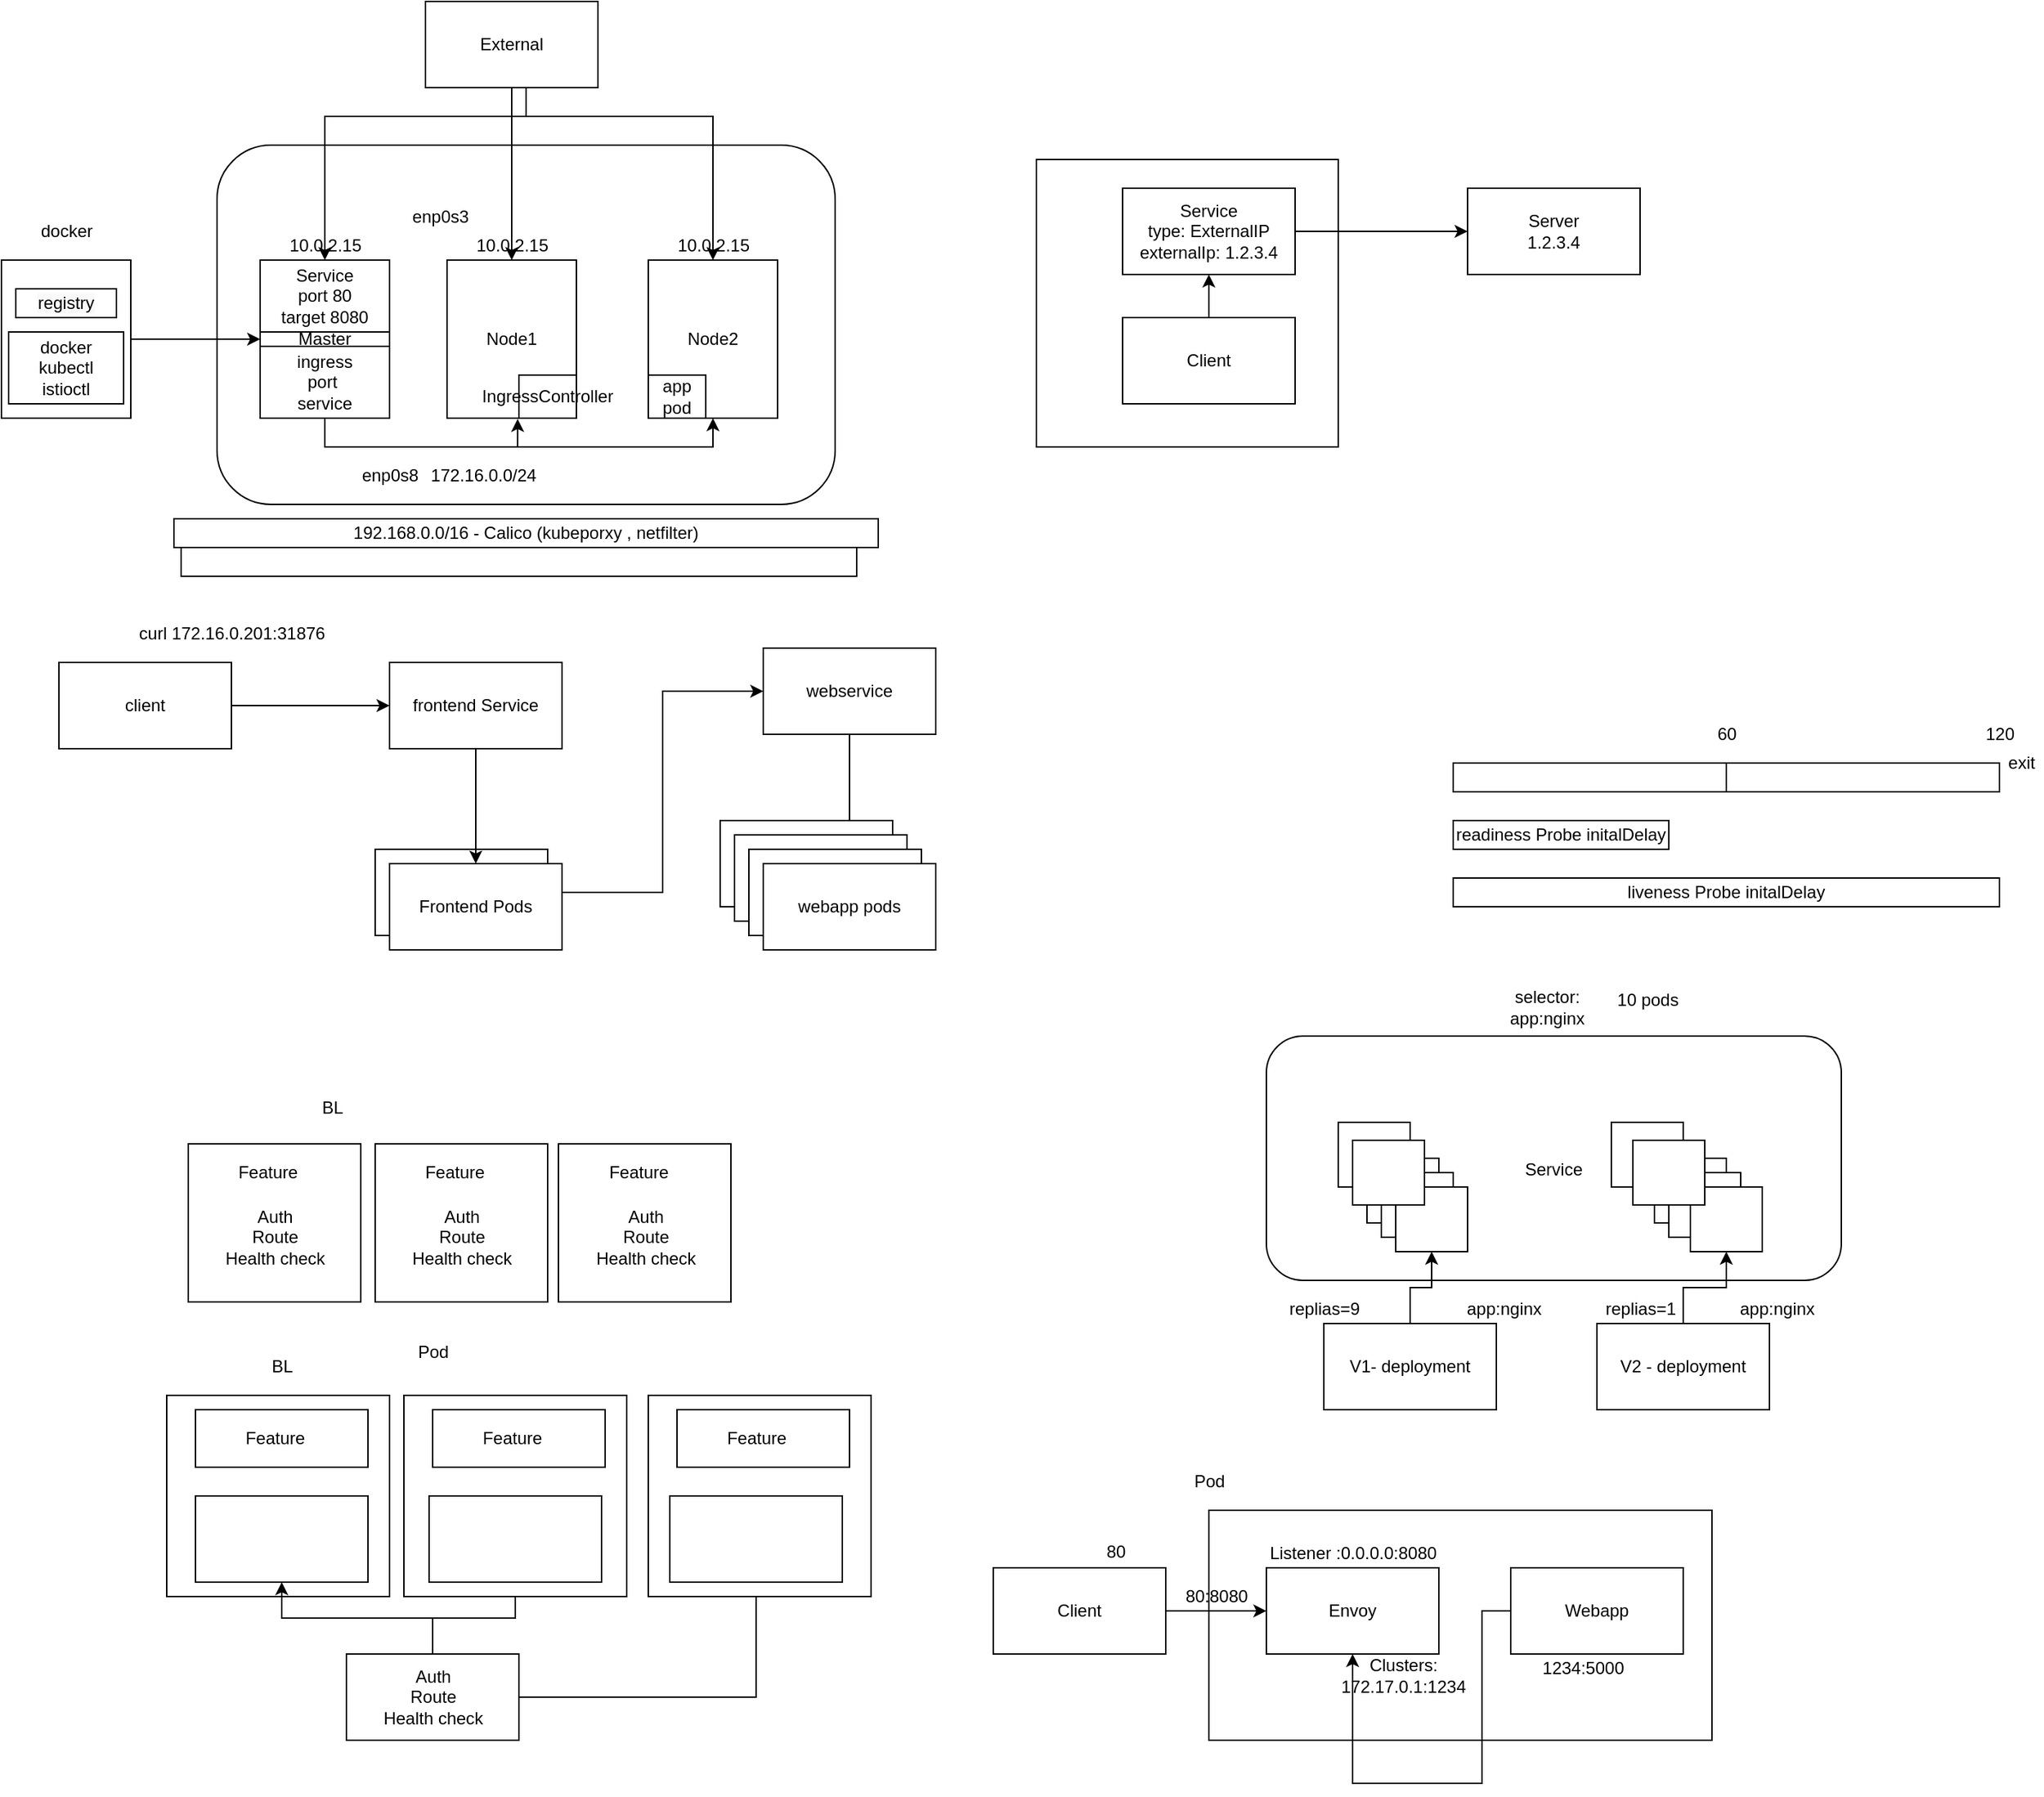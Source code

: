 <mxfile version="14.8.0" type="device"><diagram id="nAO2XKjNfVXzollN8mBL" name="Page-1"><mxGraphModel dx="1741" dy="794" grid="1" gridSize="10" guides="1" tooltips="1" connect="1" arrows="1" fold="1" page="1" pageScale="1" pageWidth="827" pageHeight="1169" math="0" shadow="0"><root><mxCell id="0"/><mxCell id="1" parent="0"/><mxCell id="cYkChyauv2y78i3hUmac-108" value="" style="whiteSpace=wrap;html=1;" vertex="1" parent="1"><mxGeometry x="840" y="1150" width="350" height="160" as="geometry"/></mxCell><mxCell id="cYkChyauv2y78i3hUmac-95" value="&lt;br&gt;Service" style="rounded=1;whiteSpace=wrap;html=1;" vertex="1" parent="1"><mxGeometry x="880" y="820" width="400" height="170" as="geometry"/></mxCell><mxCell id="cYkChyauv2y78i3hUmac-65" value="" style="whiteSpace=wrap;html=1;" vertex="1" parent="1"><mxGeometry x="115" y="1070" width="155" height="140" as="geometry"/></mxCell><mxCell id="cYkChyauv2y78i3hUmac-80" style="edgeStyle=orthogonalEdgeStyle;rounded=0;orthogonalLoop=1;jettySize=auto;html=1;" edge="1" parent="1" source="cYkChyauv2y78i3hUmac-64" target="cYkChyauv2y78i3hUmac-79"><mxGeometry relative="1" as="geometry"/></mxCell><mxCell id="cYkChyauv2y78i3hUmac-82" style="edgeStyle=orthogonalEdgeStyle;rounded=0;orthogonalLoop=1;jettySize=auto;html=1;" edge="1" parent="1" source="cYkChyauv2y78i3hUmac-64" target="cYkChyauv2y78i3hUmac-81"><mxGeometry relative="1" as="geometry"/></mxCell><mxCell id="cYkChyauv2y78i3hUmac-84" style="edgeStyle=orthogonalEdgeStyle;rounded=0;orthogonalLoop=1;jettySize=auto;html=1;" edge="1" parent="1" source="cYkChyauv2y78i3hUmac-64" target="cYkChyauv2y78i3hUmac-83"><mxGeometry relative="1" as="geometry"/></mxCell><mxCell id="cYkChyauv2y78i3hUmac-64" value="" style="whiteSpace=wrap;html=1;" vertex="1" parent="1"><mxGeometry x="240" y="1250" width="120" height="60" as="geometry"/></mxCell><mxCell id="cYkChyauv2y78i3hUmac-5" value="" style="rounded=1;whiteSpace=wrap;html=1;" vertex="1" parent="1"><mxGeometry x="150" y="200" width="430" height="250" as="geometry"/></mxCell><mxCell id="cYkChyauv2y78i3hUmac-7" style="edgeStyle=orthogonalEdgeStyle;rounded=0;orthogonalLoop=1;jettySize=auto;html=1;entryX=0.546;entryY=1.005;entryDx=0;entryDy=0;entryPerimeter=0;" edge="1" parent="1" source="cYkChyauv2y78i3hUmac-1" target="cYkChyauv2y78i3hUmac-3"><mxGeometry relative="1" as="geometry"><Array as="points"><mxPoint x="225" y="410"/><mxPoint x="359" y="410"/></Array></mxGeometry></mxCell><mxCell id="cYkChyauv2y78i3hUmac-8" style="edgeStyle=orthogonalEdgeStyle;rounded=0;orthogonalLoop=1;jettySize=auto;html=1;" edge="1" parent="1" source="cYkChyauv2y78i3hUmac-1" target="cYkChyauv2y78i3hUmac-2"><mxGeometry relative="1" as="geometry"><Array as="points"><mxPoint x="225" y="410"/><mxPoint x="495" y="410"/></Array></mxGeometry></mxCell><mxCell id="cYkChyauv2y78i3hUmac-1" value="Master" style="whiteSpace=wrap;html=1;" vertex="1" parent="1"><mxGeometry x="180" y="280" width="90" height="110" as="geometry"/></mxCell><mxCell id="cYkChyauv2y78i3hUmac-2" value="Node2" style="whiteSpace=wrap;html=1;" vertex="1" parent="1"><mxGeometry x="450" y="280" width="90" height="110" as="geometry"/></mxCell><mxCell id="cYkChyauv2y78i3hUmac-3" value="Node1" style="whiteSpace=wrap;html=1;" vertex="1" parent="1"><mxGeometry x="310" y="280" width="90" height="110" as="geometry"/></mxCell><mxCell id="cYkChyauv2y78i3hUmac-6" style="edgeStyle=orthogonalEdgeStyle;rounded=0;orthogonalLoop=1;jettySize=auto;html=1;" edge="1" parent="1" source="cYkChyauv2y78i3hUmac-4" target="cYkChyauv2y78i3hUmac-1"><mxGeometry relative="1" as="geometry"/></mxCell><mxCell id="cYkChyauv2y78i3hUmac-4" value="" style="whiteSpace=wrap;html=1;" vertex="1" parent="1"><mxGeometry y="280" width="90" height="110" as="geometry"/></mxCell><mxCell id="cYkChyauv2y78i3hUmac-9" value="172.16.0.0/24" style="text;html=1;align=center;verticalAlign=middle;resizable=0;points=[];autosize=1;strokeColor=none;" vertex="1" parent="1"><mxGeometry x="290" y="420" width="90" height="20" as="geometry"/></mxCell><mxCell id="cYkChyauv2y78i3hUmac-11" value="enp0s3" style="text;html=1;align=center;verticalAlign=middle;resizable=0;points=[];autosize=1;strokeColor=none;" vertex="1" parent="1"><mxGeometry x="280" y="240" width="50" height="20" as="geometry"/></mxCell><mxCell id="cYkChyauv2y78i3hUmac-12" value="10.0.2.15" style="text;html=1;align=center;verticalAlign=middle;resizable=0;points=[];autosize=1;strokeColor=none;" vertex="1" parent="1"><mxGeometry x="190" y="260" width="70" height="20" as="geometry"/></mxCell><mxCell id="cYkChyauv2y78i3hUmac-13" value="10.0.2.15" style="text;html=1;align=center;verticalAlign=middle;resizable=0;points=[];autosize=1;strokeColor=none;" vertex="1" parent="1"><mxGeometry x="320" y="260" width="70" height="20" as="geometry"/></mxCell><mxCell id="cYkChyauv2y78i3hUmac-14" value="10.0.2.15" style="text;html=1;align=center;verticalAlign=middle;resizable=0;points=[];autosize=1;strokeColor=none;" vertex="1" parent="1"><mxGeometry x="460" y="260" width="70" height="20" as="geometry"/></mxCell><mxCell id="cYkChyauv2y78i3hUmac-16" style="edgeStyle=orthogonalEdgeStyle;rounded=0;orthogonalLoop=1;jettySize=auto;html=1;" edge="1" parent="1" source="cYkChyauv2y78i3hUmac-15" target="cYkChyauv2y78i3hUmac-1"><mxGeometry relative="1" as="geometry"><Array as="points"><mxPoint x="365" y="180"/><mxPoint x="225" y="180"/></Array></mxGeometry></mxCell><mxCell id="cYkChyauv2y78i3hUmac-17" style="edgeStyle=orthogonalEdgeStyle;rounded=0;orthogonalLoop=1;jettySize=auto;html=1;" edge="1" parent="1" source="cYkChyauv2y78i3hUmac-15" target="cYkChyauv2y78i3hUmac-3"><mxGeometry relative="1" as="geometry"/></mxCell><mxCell id="cYkChyauv2y78i3hUmac-18" style="edgeStyle=orthogonalEdgeStyle;rounded=0;orthogonalLoop=1;jettySize=auto;html=1;" edge="1" parent="1" source="cYkChyauv2y78i3hUmac-15" target="cYkChyauv2y78i3hUmac-2"><mxGeometry relative="1" as="geometry"><Array as="points"><mxPoint x="365" y="180"/><mxPoint x="495" y="180"/></Array></mxGeometry></mxCell><mxCell id="cYkChyauv2y78i3hUmac-15" value="External" style="whiteSpace=wrap;html=1;" vertex="1" parent="1"><mxGeometry x="295" y="100" width="120" height="60" as="geometry"/></mxCell><mxCell id="cYkChyauv2y78i3hUmac-19" value="enp0s8" style="text;html=1;align=center;verticalAlign=middle;resizable=0;points=[];autosize=1;strokeColor=none;" vertex="1" parent="1"><mxGeometry x="245" y="420" width="50" height="20" as="geometry"/></mxCell><mxCell id="cYkChyauv2y78i3hUmac-21" value="&#10;&#10;&lt;span style=&quot;color: rgb(0, 0, 0); font-family: helvetica; font-size: 12px; font-style: normal; font-weight: 400; letter-spacing: normal; text-align: center; text-indent: 0px; text-transform: none; word-spacing: 0px; background-color: rgb(248, 249, 250); display: inline; float: none;&quot;&gt;registry&lt;/span&gt;&#10;&#10;" style="whiteSpace=wrap;html=1;" vertex="1" parent="1"><mxGeometry x="10" y="300" width="70" height="20" as="geometry"/></mxCell><mxCell id="cYkChyauv2y78i3hUmac-22" value="docker&lt;br&gt;kubectl&lt;br&gt;istioctl" style="whiteSpace=wrap;html=1;" vertex="1" parent="1"><mxGeometry x="5" y="330" width="80" height="50" as="geometry"/></mxCell><mxCell id="cYkChyauv2y78i3hUmac-23" value="docker" style="text;html=1;align=center;verticalAlign=middle;resizable=0;points=[];autosize=1;strokeColor=none;" vertex="1" parent="1"><mxGeometry x="20" y="250" width="50" height="20" as="geometry"/></mxCell><mxCell id="cYkChyauv2y78i3hUmac-28" value="&amp;nbsp;" style="whiteSpace=wrap;html=1;" vertex="1" parent="1"><mxGeometry x="720" y="210" width="210" height="200" as="geometry"/></mxCell><mxCell id="cYkChyauv2y78i3hUmac-31" style="edgeStyle=orthogonalEdgeStyle;rounded=0;orthogonalLoop=1;jettySize=auto;html=1;" edge="1" parent="1" source="cYkChyauv2y78i3hUmac-29" target="cYkChyauv2y78i3hUmac-30"><mxGeometry relative="1" as="geometry"/></mxCell><mxCell id="cYkChyauv2y78i3hUmac-29" value="Service&lt;br&gt;type: ExternalIP&lt;br&gt;externalIp: 1.2.3.4" style="whiteSpace=wrap;html=1;" vertex="1" parent="1"><mxGeometry x="780" y="230" width="120" height="60" as="geometry"/></mxCell><mxCell id="cYkChyauv2y78i3hUmac-30" value="Server&lt;br&gt;1.2.3.4" style="whiteSpace=wrap;html=1;" vertex="1" parent="1"><mxGeometry x="1020" y="230" width="120" height="60" as="geometry"/></mxCell><mxCell id="cYkChyauv2y78i3hUmac-33" style="edgeStyle=orthogonalEdgeStyle;rounded=0;orthogonalLoop=1;jettySize=auto;html=1;" edge="1" parent="1" source="cYkChyauv2y78i3hUmac-32" target="cYkChyauv2y78i3hUmac-29"><mxGeometry relative="1" as="geometry"/></mxCell><mxCell id="cYkChyauv2y78i3hUmac-32" value="Client" style="whiteSpace=wrap;html=1;" vertex="1" parent="1"><mxGeometry x="780" y="320" width="120" height="60" as="geometry"/></mxCell><mxCell id="cYkChyauv2y78i3hUmac-39" style="edgeStyle=orthogonalEdgeStyle;rounded=0;orthogonalLoop=1;jettySize=auto;html=1;" edge="1" parent="1" source="cYkChyauv2y78i3hUmac-34" target="cYkChyauv2y78i3hUmac-38"><mxGeometry relative="1" as="geometry"/></mxCell><mxCell id="cYkChyauv2y78i3hUmac-34" value="webservice" style="whiteSpace=wrap;html=1;" vertex="1" parent="1"><mxGeometry x="530" y="550" width="120" height="60" as="geometry"/></mxCell><mxCell id="cYkChyauv2y78i3hUmac-35" value="pods" style="whiteSpace=wrap;html=1;" vertex="1" parent="1"><mxGeometry x="500" y="670" width="120" height="60" as="geometry"/></mxCell><mxCell id="cYkChyauv2y78i3hUmac-36" value="pods" style="whiteSpace=wrap;html=1;" vertex="1" parent="1"><mxGeometry x="510" y="680" width="120" height="60" as="geometry"/></mxCell><mxCell id="cYkChyauv2y78i3hUmac-37" value="pods" style="whiteSpace=wrap;html=1;" vertex="1" parent="1"><mxGeometry x="520" y="690" width="120" height="60" as="geometry"/></mxCell><mxCell id="cYkChyauv2y78i3hUmac-38" value="webapp pods" style="whiteSpace=wrap;html=1;" vertex="1" parent="1"><mxGeometry x="530" y="700" width="120" height="60" as="geometry"/></mxCell><mxCell id="cYkChyauv2y78i3hUmac-40" value="Frontend Pods" style="whiteSpace=wrap;html=1;" vertex="1" parent="1"><mxGeometry x="260" y="690" width="120" height="60" as="geometry"/></mxCell><mxCell id="cYkChyauv2y78i3hUmac-46" style="edgeStyle=orthogonalEdgeStyle;rounded=0;orthogonalLoop=1;jettySize=auto;html=1;" edge="1" parent="1" source="cYkChyauv2y78i3hUmac-41" target="cYkChyauv2y78i3hUmac-34"><mxGeometry relative="1" as="geometry"><Array as="points"><mxPoint x="460" y="720"/><mxPoint x="460" y="580"/></Array></mxGeometry></mxCell><mxCell id="cYkChyauv2y78i3hUmac-41" value="Frontend Pods" style="whiteSpace=wrap;html=1;" vertex="1" parent="1"><mxGeometry x="270" y="700" width="120" height="60" as="geometry"/></mxCell><mxCell id="cYkChyauv2y78i3hUmac-45" style="edgeStyle=orthogonalEdgeStyle;rounded=0;orthogonalLoop=1;jettySize=auto;html=1;" edge="1" parent="1" source="cYkChyauv2y78i3hUmac-42" target="cYkChyauv2y78i3hUmac-41"><mxGeometry relative="1" as="geometry"/></mxCell><mxCell id="cYkChyauv2y78i3hUmac-42" value="frontend Service" style="whiteSpace=wrap;html=1;" vertex="1" parent="1"><mxGeometry x="270" y="560" width="120" height="60" as="geometry"/></mxCell><mxCell id="cYkChyauv2y78i3hUmac-44" style="edgeStyle=orthogonalEdgeStyle;rounded=0;orthogonalLoop=1;jettySize=auto;html=1;" edge="1" parent="1" source="cYkChyauv2y78i3hUmac-43" target="cYkChyauv2y78i3hUmac-42"><mxGeometry relative="1" as="geometry"/></mxCell><mxCell id="cYkChyauv2y78i3hUmac-43" value="client" style="whiteSpace=wrap;html=1;" vertex="1" parent="1"><mxGeometry x="40" y="560" width="120" height="60" as="geometry"/></mxCell><mxCell id="cYkChyauv2y78i3hUmac-47" value="curl 172.16.0.201:31876" style="text;html=1;align=center;verticalAlign=middle;resizable=0;points=[];autosize=1;strokeColor=none;" vertex="1" parent="1"><mxGeometry x="90" y="530" width="140" height="20" as="geometry"/></mxCell><mxCell id="cYkChyauv2y78i3hUmac-49" value="" style="whiteSpace=wrap;html=1;" vertex="1" parent="1"><mxGeometry x="1010" y="630" width="380" height="20" as="geometry"/></mxCell><mxCell id="cYkChyauv2y78i3hUmac-50" value="60" style="text;html=1;align=center;verticalAlign=middle;resizable=0;points=[];autosize=1;strokeColor=none;" vertex="1" parent="1"><mxGeometry x="1185" y="600" width="30" height="20" as="geometry"/></mxCell><mxCell id="cYkChyauv2y78i3hUmac-51" value="120" style="text;html=1;align=center;verticalAlign=middle;resizable=0;points=[];autosize=1;strokeColor=none;" vertex="1" parent="1"><mxGeometry x="1370" y="600" width="40" height="20" as="geometry"/></mxCell><mxCell id="cYkChyauv2y78i3hUmac-52" value="" style="whiteSpace=wrap;html=1;" vertex="1" parent="1"><mxGeometry x="1010" y="630" width="190" height="20" as="geometry"/></mxCell><mxCell id="cYkChyauv2y78i3hUmac-53" value="readiness Probe initalDelay" style="whiteSpace=wrap;html=1;" vertex="1" parent="1"><mxGeometry x="1010" y="670" width="150" height="20" as="geometry"/></mxCell><mxCell id="cYkChyauv2y78i3hUmac-54" value="liveness Probe initalDelay" style="whiteSpace=wrap;html=1;" vertex="1" parent="1"><mxGeometry x="1010" y="710" width="380" height="20" as="geometry"/></mxCell><mxCell id="cYkChyauv2y78i3hUmac-55" value="exit" style="text;html=1;align=center;verticalAlign=middle;resizable=0;points=[];autosize=1;strokeColor=none;" vertex="1" parent="1"><mxGeometry x="1390" y="620" width="30" height="20" as="geometry"/></mxCell><mxCell id="cYkChyauv2y78i3hUmac-56" value="" style="whiteSpace=wrap;html=1;" vertex="1" parent="1"><mxGeometry x="130" y="895" width="120" height="110" as="geometry"/></mxCell><mxCell id="cYkChyauv2y78i3hUmac-57" value="BL" style="text;html=1;align=center;verticalAlign=middle;resizable=0;points=[];autosize=1;strokeColor=none;" vertex="1" parent="1"><mxGeometry x="215" y="860" width="30" height="20" as="geometry"/></mxCell><mxCell id="cYkChyauv2y78i3hUmac-58" value="Feature" style="text;html=1;align=center;verticalAlign=middle;resizable=0;points=[];autosize=1;strokeColor=none;" vertex="1" parent="1"><mxGeometry x="155" y="905" width="60" height="20" as="geometry"/></mxCell><mxCell id="cYkChyauv2y78i3hUmac-59" value="Auth&lt;br&gt;Route&lt;br&gt;Health check" style="text;html=1;align=center;verticalAlign=middle;resizable=0;points=[];autosize=1;strokeColor=none;" vertex="1" parent="1"><mxGeometry x="150" y="935" width="80" height="50" as="geometry"/></mxCell><mxCell id="cYkChyauv2y78i3hUmac-60" value="" style="whiteSpace=wrap;html=1;" vertex="1" parent="1"><mxGeometry x="135" y="1080" width="120" height="40" as="geometry"/></mxCell><mxCell id="cYkChyauv2y78i3hUmac-61" value="BL" style="text;html=1;align=center;verticalAlign=middle;resizable=0;points=[];autosize=1;strokeColor=none;" vertex="1" parent="1"><mxGeometry x="180" y="1040" width="30" height="20" as="geometry"/></mxCell><mxCell id="cYkChyauv2y78i3hUmac-62" value="Feature" style="text;html=1;align=center;verticalAlign=middle;resizable=0;points=[];autosize=1;strokeColor=none;" vertex="1" parent="1"><mxGeometry x="160" y="1090" width="60" height="20" as="geometry"/></mxCell><mxCell id="cYkChyauv2y78i3hUmac-63" value="Auth&lt;br&gt;Route&lt;br&gt;Health check" style="text;html=1;align=center;verticalAlign=middle;resizable=0;points=[];autosize=1;strokeColor=none;" vertex="1" parent="1"><mxGeometry x="260" y="1255" width="80" height="50" as="geometry"/></mxCell><mxCell id="cYkChyauv2y78i3hUmac-66" value="Pod" style="text;html=1;align=center;verticalAlign=middle;resizable=0;points=[];autosize=1;strokeColor=none;" vertex="1" parent="1"><mxGeometry x="280" y="1030" width="40" height="20" as="geometry"/></mxCell><mxCell id="cYkChyauv2y78i3hUmac-67" value="" style="whiteSpace=wrap;html=1;" vertex="1" parent="1"><mxGeometry x="260" y="895" width="120" height="110" as="geometry"/></mxCell><mxCell id="cYkChyauv2y78i3hUmac-68" value="Feature" style="text;html=1;align=center;verticalAlign=middle;resizable=0;points=[];autosize=1;strokeColor=none;" vertex="1" parent="1"><mxGeometry x="285" y="905" width="60" height="20" as="geometry"/></mxCell><mxCell id="cYkChyauv2y78i3hUmac-69" value="Auth&lt;br&gt;Route&lt;br&gt;Health check" style="text;html=1;align=center;verticalAlign=middle;resizable=0;points=[];autosize=1;strokeColor=none;" vertex="1" parent="1"><mxGeometry x="280" y="935" width="80" height="50" as="geometry"/></mxCell><mxCell id="cYkChyauv2y78i3hUmac-70" value="" style="whiteSpace=wrap;html=1;" vertex="1" parent="1"><mxGeometry x="387.5" y="895" width="120" height="110" as="geometry"/></mxCell><mxCell id="cYkChyauv2y78i3hUmac-71" value="Feature" style="text;html=1;align=center;verticalAlign=middle;resizable=0;points=[];autosize=1;strokeColor=none;" vertex="1" parent="1"><mxGeometry x="412.5" y="905" width="60" height="20" as="geometry"/></mxCell><mxCell id="cYkChyauv2y78i3hUmac-72" value="Auth&lt;br&gt;Route&lt;br&gt;Health check" style="text;html=1;align=center;verticalAlign=middle;resizable=0;points=[];autosize=1;strokeColor=none;" vertex="1" parent="1"><mxGeometry x="407.5" y="935" width="80" height="50" as="geometry"/></mxCell><mxCell id="cYkChyauv2y78i3hUmac-73" value="" style="whiteSpace=wrap;html=1;" vertex="1" parent="1"><mxGeometry x="280" y="1070" width="155" height="140" as="geometry"/></mxCell><mxCell id="cYkChyauv2y78i3hUmac-74" value="" style="whiteSpace=wrap;html=1;" vertex="1" parent="1"><mxGeometry x="300" y="1080" width="120" height="40" as="geometry"/></mxCell><mxCell id="cYkChyauv2y78i3hUmac-75" value="Feature" style="text;html=1;align=center;verticalAlign=middle;resizable=0;points=[];autosize=1;strokeColor=none;" vertex="1" parent="1"><mxGeometry x="325" y="1090" width="60" height="20" as="geometry"/></mxCell><mxCell id="cYkChyauv2y78i3hUmac-76" value="" style="whiteSpace=wrap;html=1;" vertex="1" parent="1"><mxGeometry x="450" y="1070" width="155" height="140" as="geometry"/></mxCell><mxCell id="cYkChyauv2y78i3hUmac-77" value="" style="whiteSpace=wrap;html=1;" vertex="1" parent="1"><mxGeometry x="470" y="1080" width="120" height="40" as="geometry"/></mxCell><mxCell id="cYkChyauv2y78i3hUmac-78" value="Feature" style="text;html=1;align=center;verticalAlign=middle;resizable=0;points=[];autosize=1;strokeColor=none;" vertex="1" parent="1"><mxGeometry x="495" y="1090" width="60" height="20" as="geometry"/></mxCell><mxCell id="cYkChyauv2y78i3hUmac-79" value="" style="whiteSpace=wrap;html=1;" vertex="1" parent="1"><mxGeometry x="135" y="1140" width="120" height="60" as="geometry"/></mxCell><mxCell id="cYkChyauv2y78i3hUmac-81" value="" style="whiteSpace=wrap;html=1;" vertex="1" parent="1"><mxGeometry x="297.5" y="1140" width="120" height="60" as="geometry"/></mxCell><mxCell id="cYkChyauv2y78i3hUmac-83" value="" style="whiteSpace=wrap;html=1;" vertex="1" parent="1"><mxGeometry x="465" y="1140" width="120" height="60" as="geometry"/></mxCell><mxCell id="cYkChyauv2y78i3hUmac-93" style="edgeStyle=orthogonalEdgeStyle;rounded=0;orthogonalLoop=1;jettySize=auto;html=1;" edge="1" parent="1" source="cYkChyauv2y78i3hUmac-85" target="cYkChyauv2y78i3hUmac-89"><mxGeometry relative="1" as="geometry"/></mxCell><mxCell id="cYkChyauv2y78i3hUmac-85" value="V1- deployment" style="whiteSpace=wrap;html=1;" vertex="1" parent="1"><mxGeometry x="920" y="1020" width="120" height="60" as="geometry"/></mxCell><mxCell id="cYkChyauv2y78i3hUmac-94" style="edgeStyle=orthogonalEdgeStyle;rounded=0;orthogonalLoop=1;jettySize=auto;html=1;" edge="1" parent="1" source="cYkChyauv2y78i3hUmac-86" target="cYkChyauv2y78i3hUmac-92"><mxGeometry relative="1" as="geometry"/></mxCell><mxCell id="cYkChyauv2y78i3hUmac-86" value="V2 - deployment" style="whiteSpace=wrap;html=1;" vertex="1" parent="1"><mxGeometry x="1110" y="1020" width="120" height="60" as="geometry"/></mxCell><mxCell id="cYkChyauv2y78i3hUmac-87" value="" style="whiteSpace=wrap;html=1;" vertex="1" parent="1"><mxGeometry x="950" y="905" width="50" height="45" as="geometry"/></mxCell><mxCell id="cYkChyauv2y78i3hUmac-88" value="" style="whiteSpace=wrap;html=1;" vertex="1" parent="1"><mxGeometry x="960" y="915" width="50" height="45" as="geometry"/></mxCell><mxCell id="cYkChyauv2y78i3hUmac-89" value="" style="whiteSpace=wrap;html=1;" vertex="1" parent="1"><mxGeometry x="970" y="925" width="50" height="45" as="geometry"/></mxCell><mxCell id="cYkChyauv2y78i3hUmac-90" value="" style="whiteSpace=wrap;html=1;" vertex="1" parent="1"><mxGeometry x="1150" y="905" width="50" height="45" as="geometry"/></mxCell><mxCell id="cYkChyauv2y78i3hUmac-91" value="" style="whiteSpace=wrap;html=1;" vertex="1" parent="1"><mxGeometry x="1160" y="915" width="50" height="45" as="geometry"/></mxCell><mxCell id="cYkChyauv2y78i3hUmac-92" value="" style="whiteSpace=wrap;html=1;" vertex="1" parent="1"><mxGeometry x="1175" y="925" width="50" height="45" as="geometry"/></mxCell><mxCell id="cYkChyauv2y78i3hUmac-96" value="app:nginx" style="text;html=1;align=center;verticalAlign=middle;resizable=0;points=[];autosize=1;strokeColor=none;" vertex="1" parent="1"><mxGeometry x="1010" y="1000" width="70" height="20" as="geometry"/></mxCell><mxCell id="cYkChyauv2y78i3hUmac-97" value="app:nginx" style="text;html=1;align=center;verticalAlign=middle;resizable=0;points=[];autosize=1;strokeColor=none;" vertex="1" parent="1"><mxGeometry x="1200" y="1000" width="70" height="20" as="geometry"/></mxCell><mxCell id="cYkChyauv2y78i3hUmac-98" value="" style="whiteSpace=wrap;html=1;" vertex="1" parent="1"><mxGeometry x="930" y="880" width="50" height="45" as="geometry"/></mxCell><mxCell id="cYkChyauv2y78i3hUmac-99" value="" style="whiteSpace=wrap;html=1;" vertex="1" parent="1"><mxGeometry x="940" y="892.5" width="50" height="45" as="geometry"/></mxCell><mxCell id="cYkChyauv2y78i3hUmac-100" value="" style="whiteSpace=wrap;html=1;" vertex="1" parent="1"><mxGeometry x="1120" y="880" width="50" height="45" as="geometry"/></mxCell><mxCell id="cYkChyauv2y78i3hUmac-101" value="" style="whiteSpace=wrap;html=1;" vertex="1" parent="1"><mxGeometry x="1135" y="892.5" width="50" height="45" as="geometry"/></mxCell><mxCell id="cYkChyauv2y78i3hUmac-102" value="selector:&lt;br&gt;app:nginx" style="text;html=1;align=center;verticalAlign=middle;resizable=0;points=[];autosize=1;strokeColor=none;" vertex="1" parent="1"><mxGeometry x="1040" y="785" width="70" height="30" as="geometry"/></mxCell><mxCell id="cYkChyauv2y78i3hUmac-103" value="10 pods" style="text;html=1;align=center;verticalAlign=middle;resizable=0;points=[];autosize=1;strokeColor=none;" vertex="1" parent="1"><mxGeometry x="1115" y="785" width="60" height="20" as="geometry"/></mxCell><mxCell id="cYkChyauv2y78i3hUmac-104" value="replias=9" style="text;html=1;align=center;verticalAlign=middle;resizable=0;points=[];autosize=1;strokeColor=none;" vertex="1" parent="1"><mxGeometry x="890" y="1000" width="60" height="20" as="geometry"/></mxCell><mxCell id="cYkChyauv2y78i3hUmac-105" value="replias=1" style="text;html=1;align=center;verticalAlign=middle;resizable=0;points=[];autosize=1;strokeColor=none;" vertex="1" parent="1"><mxGeometry x="1110" y="1000" width="60" height="20" as="geometry"/></mxCell><mxCell id="cYkChyauv2y78i3hUmac-106" value="Envoy" style="whiteSpace=wrap;html=1;" vertex="1" parent="1"><mxGeometry x="880" y="1190" width="120" height="60" as="geometry"/></mxCell><mxCell id="cYkChyauv2y78i3hUmac-113" style="edgeStyle=orthogonalEdgeStyle;rounded=0;orthogonalLoop=1;jettySize=auto;html=1;" edge="1" parent="1" source="cYkChyauv2y78i3hUmac-107" target="cYkChyauv2y78i3hUmac-106"><mxGeometry relative="1" as="geometry"><mxPoint x="1050" y="1220" as="targetPoint"/><Array as="points"><mxPoint x="1030" y="1220"/><mxPoint x="1030" y="1340"/><mxPoint x="940" y="1340"/></Array></mxGeometry></mxCell><mxCell id="cYkChyauv2y78i3hUmac-107" value="Webapp" style="whiteSpace=wrap;html=1;" vertex="1" parent="1"><mxGeometry x="1050" y="1190" width="120" height="60" as="geometry"/></mxCell><mxCell id="cYkChyauv2y78i3hUmac-109" value="Pod" style="text;html=1;align=center;verticalAlign=middle;resizable=0;points=[];autosize=1;strokeColor=none;" vertex="1" parent="1"><mxGeometry x="820" y="1120" width="40" height="20" as="geometry"/></mxCell><mxCell id="cYkChyauv2y78i3hUmac-111" style="edgeStyle=orthogonalEdgeStyle;rounded=0;orthogonalLoop=1;jettySize=auto;html=1;" edge="1" parent="1" source="cYkChyauv2y78i3hUmac-110" target="cYkChyauv2y78i3hUmac-106"><mxGeometry relative="1" as="geometry"/></mxCell><mxCell id="cYkChyauv2y78i3hUmac-110" value="Client" style="whiteSpace=wrap;html=1;" vertex="1" parent="1"><mxGeometry x="690" y="1190" width="120" height="60" as="geometry"/></mxCell><mxCell id="cYkChyauv2y78i3hUmac-112" value="80" style="text;html=1;align=center;verticalAlign=middle;resizable=0;points=[];autosize=1;strokeColor=none;" vertex="1" parent="1"><mxGeometry x="760" y="1169" width="30" height="20" as="geometry"/></mxCell><mxCell id="cYkChyauv2y78i3hUmac-116" value="80:8080" style="text;html=1;align=center;verticalAlign=middle;resizable=0;points=[];autosize=1;strokeColor=none;" vertex="1" parent="1"><mxGeometry x="815" y="1200" width="60" height="20" as="geometry"/></mxCell><mxCell id="cYkChyauv2y78i3hUmac-117" value="Listener :0.0.0.0:8080" style="text;html=1;align=center;verticalAlign=middle;resizable=0;points=[];autosize=1;strokeColor=none;" vertex="1" parent="1"><mxGeometry x="875" y="1170" width="130" height="20" as="geometry"/></mxCell><mxCell id="cYkChyauv2y78i3hUmac-118" value="Clusters:&lt;br&gt;172.17.0.1:1234" style="text;html=1;align=center;verticalAlign=middle;resizable=0;points=[];autosize=1;strokeColor=none;" vertex="1" parent="1"><mxGeometry x="925" y="1250" width="100" height="30" as="geometry"/></mxCell><mxCell id="cYkChyauv2y78i3hUmac-119" value="1234:5000" style="text;html=1;align=center;verticalAlign=middle;resizable=0;points=[];autosize=1;strokeColor=none;" vertex="1" parent="1"><mxGeometry x="1065" y="1250" width="70" height="20" as="geometry"/></mxCell><mxCell id="cYkChyauv2y78i3hUmac-126" value="192.168.0.0/16 - Calico (kubeporxy , netfilter)" style="whiteSpace=wrap;html=1;" vertex="1" parent="1"><mxGeometry x="120" y="460" width="490" height="20" as="geometry"/></mxCell><mxCell id="cYkChyauv2y78i3hUmac-127" value="&amp;nbsp;" style="whiteSpace=wrap;html=1;" vertex="1" parent="1"><mxGeometry x="125" y="480" width="470" height="20" as="geometry"/></mxCell><mxCell id="cYkChyauv2y78i3hUmac-128" value="Service&lt;br&gt;port 80&lt;br&gt;target 8080" style="whiteSpace=wrap;html=1;" vertex="1" parent="1"><mxGeometry x="180" y="280" width="90" height="50" as="geometry"/></mxCell><mxCell id="cYkChyauv2y78i3hUmac-129" value="ingress&lt;br&gt;port&amp;nbsp;&lt;br&gt;service" style="whiteSpace=wrap;html=1;" vertex="1" parent="1"><mxGeometry x="180" y="340" width="90" height="50" as="geometry"/></mxCell><mxCell id="cYkChyauv2y78i3hUmac-130" value="IngressController" style="rounded=0;whiteSpace=wrap;html=1;" vertex="1" parent="1"><mxGeometry x="360" y="360" width="40" height="30" as="geometry"/></mxCell><mxCell id="cYkChyauv2y78i3hUmac-131" value="app pod" style="rounded=0;whiteSpace=wrap;html=1;" vertex="1" parent="1"><mxGeometry x="450" y="360" width="40" height="30" as="geometry"/></mxCell></root></mxGraphModel></diagram></mxfile>